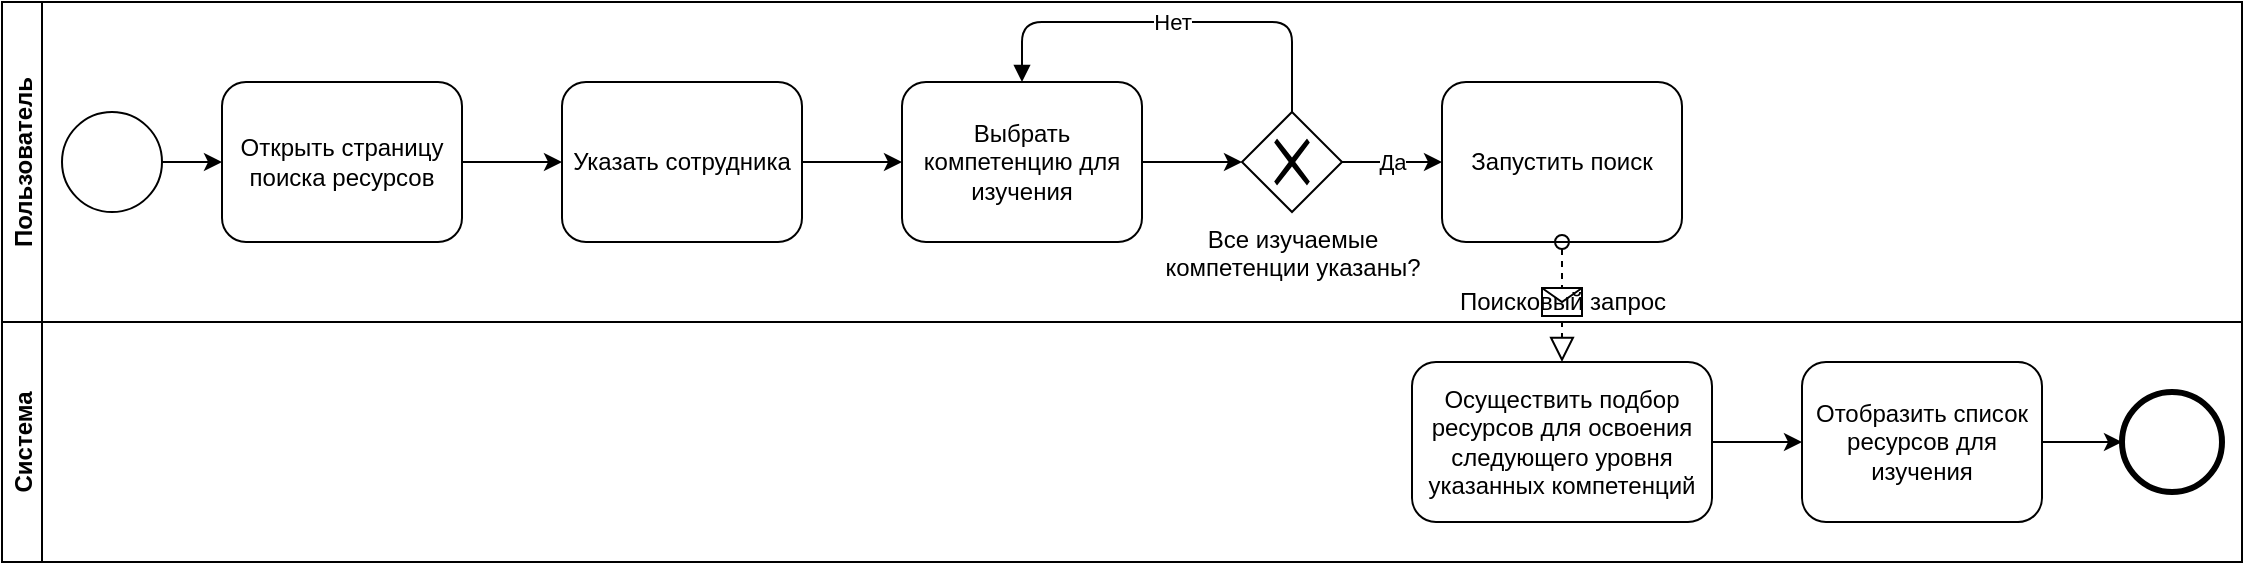 <mxfile version="13.1.3" type="device"><diagram name="Page-1" id="2a216829-ef6e-dabb-86c1-c78162f3ba2b"><mxGraphModel dx="1504" dy="688" grid="1" gridSize="10" guides="1" tooltips="1" connect="1" arrows="1" fold="1" page="1" pageScale="1" pageWidth="850" pageHeight="1100" background="#ffffff" math="0" shadow="0"><root><mxCell id="0"/><mxCell id="1" parent="0"/><mxCell id="JMd88_Rl_9LADDUFVTwa-1" value="Система" style="swimlane;startSize=20;horizontal=0;" vertex="1" parent="1"><mxGeometry x="240" y="210" width="1120" height="120" as="geometry"/></mxCell><mxCell id="JMd88_Rl_9LADDUFVTwa-20" value="" style="edgeStyle=orthogonalEdgeStyle;rounded=0;orthogonalLoop=1;jettySize=auto;html=1;" edge="1" parent="JMd88_Rl_9LADDUFVTwa-1" source="JMd88_Rl_9LADDUFVTwa-15" target="JMd88_Rl_9LADDUFVTwa-19"><mxGeometry relative="1" as="geometry"/></mxCell><mxCell id="JMd88_Rl_9LADDUFVTwa-15" value="Осуществить подбор ресурсов для освоения следующего уровня указанных компетенций" style="shape=ext;rounded=1;html=1;whiteSpace=wrap;" vertex="1" parent="JMd88_Rl_9LADDUFVTwa-1"><mxGeometry x="705" y="20" width="150" height="80" as="geometry"/></mxCell><mxCell id="JMd88_Rl_9LADDUFVTwa-22" value="" style="edgeStyle=orthogonalEdgeStyle;rounded=0;orthogonalLoop=1;jettySize=auto;html=1;" edge="1" parent="JMd88_Rl_9LADDUFVTwa-1" source="JMd88_Rl_9LADDUFVTwa-19" target="JMd88_Rl_9LADDUFVTwa-21"><mxGeometry relative="1" as="geometry"/></mxCell><mxCell id="JMd88_Rl_9LADDUFVTwa-19" value="Отобразить список ресурсов для изучения" style="shape=ext;rounded=1;html=1;whiteSpace=wrap;" vertex="1" parent="JMd88_Rl_9LADDUFVTwa-1"><mxGeometry x="900" y="20" width="120" height="80" as="geometry"/></mxCell><mxCell id="JMd88_Rl_9LADDUFVTwa-21" value="" style="shape=mxgraph.bpmn.shape;html=1;verticalLabelPosition=bottom;labelBackgroundColor=#ffffff;verticalAlign=top;align=center;perimeter=ellipsePerimeter;outlineConnect=0;outline=end;symbol=general;" vertex="1" parent="JMd88_Rl_9LADDUFVTwa-1"><mxGeometry x="1060" y="35" width="50" height="50" as="geometry"/></mxCell><mxCell id="JMd88_Rl_9LADDUFVTwa-2" value="Пользователь" style="swimlane;startSize=20;horizontal=0;" vertex="1" parent="1"><mxGeometry x="240" y="50" width="1120" height="160" as="geometry"/></mxCell><mxCell id="JMd88_Rl_9LADDUFVTwa-7" value="" style="edgeStyle=orthogonalEdgeStyle;rounded=0;orthogonalLoop=1;jettySize=auto;html=1;" edge="1" parent="JMd88_Rl_9LADDUFVTwa-2" source="JMd88_Rl_9LADDUFVTwa-3" target="JMd88_Rl_9LADDUFVTwa-4"><mxGeometry relative="1" as="geometry"/></mxCell><mxCell id="JMd88_Rl_9LADDUFVTwa-3" value="" style="shape=mxgraph.bpmn.shape;html=1;verticalLabelPosition=bottom;labelBackgroundColor=#ffffff;verticalAlign=top;align=center;perimeter=ellipsePerimeter;outlineConnect=0;outline=standard;symbol=general;" vertex="1" parent="JMd88_Rl_9LADDUFVTwa-2"><mxGeometry x="30" y="55" width="50" height="50" as="geometry"/></mxCell><mxCell id="JMd88_Rl_9LADDUFVTwa-24" value="" style="edgeStyle=orthogonalEdgeStyle;rounded=0;orthogonalLoop=1;jettySize=auto;html=1;" edge="1" parent="JMd88_Rl_9LADDUFVTwa-2" source="JMd88_Rl_9LADDUFVTwa-4" target="JMd88_Rl_9LADDUFVTwa-23"><mxGeometry relative="1" as="geometry"/></mxCell><mxCell id="JMd88_Rl_9LADDUFVTwa-4" value="Открыть страницу поиска ресурсов" style="shape=ext;rounded=1;html=1;whiteSpace=wrap;" vertex="1" parent="JMd88_Rl_9LADDUFVTwa-2"><mxGeometry x="110" y="40" width="120" height="80" as="geometry"/></mxCell><mxCell id="JMd88_Rl_9LADDUFVTwa-11" value="" style="edgeStyle=orthogonalEdgeStyle;rounded=0;orthogonalLoop=1;jettySize=auto;html=1;" edge="1" parent="JMd88_Rl_9LADDUFVTwa-2" source="JMd88_Rl_9LADDUFVTwa-8" target="JMd88_Rl_9LADDUFVTwa-10"><mxGeometry relative="1" as="geometry"/></mxCell><mxCell id="JMd88_Rl_9LADDUFVTwa-8" value="Выбрать компетенцию для изучения" style="shape=ext;rounded=1;html=1;whiteSpace=wrap;" vertex="1" parent="JMd88_Rl_9LADDUFVTwa-2"><mxGeometry x="450" y="40" width="120" height="80" as="geometry"/></mxCell><mxCell id="JMd88_Rl_9LADDUFVTwa-14" value="Да" style="edgeStyle=orthogonalEdgeStyle;rounded=0;orthogonalLoop=1;jettySize=auto;html=1;" edge="1" parent="JMd88_Rl_9LADDUFVTwa-2" source="JMd88_Rl_9LADDUFVTwa-10" target="JMd88_Rl_9LADDUFVTwa-13"><mxGeometry relative="1" as="geometry"/></mxCell><mxCell id="JMd88_Rl_9LADDUFVTwa-10" value="&lt;div&gt;Все изучаемые &lt;br&gt;&lt;/div&gt;&lt;div&gt;компетенции указаны?&lt;/div&gt;" style="shape=mxgraph.bpmn.shape;html=1;verticalLabelPosition=bottom;labelBackgroundColor=#ffffff;verticalAlign=top;align=center;perimeter=rhombusPerimeter;background=gateway;outlineConnect=0;outline=none;symbol=exclusiveGw;" vertex="1" parent="JMd88_Rl_9LADDUFVTwa-2"><mxGeometry x="620" y="55" width="50" height="50" as="geometry"/></mxCell><mxCell id="JMd88_Rl_9LADDUFVTwa-12" value="Нет" style="endArrow=block;endFill=1;endSize=6;html=1;exitX=0.5;exitY=0;exitDx=0;exitDy=0;entryX=0.5;entryY=0;entryDx=0;entryDy=0;" edge="1" parent="JMd88_Rl_9LADDUFVTwa-2" source="JMd88_Rl_9LADDUFVTwa-10" target="JMd88_Rl_9LADDUFVTwa-8"><mxGeometry width="100" relative="1" as="geometry"><mxPoint x="310" y="130" as="sourcePoint"/><mxPoint x="410" y="130" as="targetPoint"/><Array as="points"><mxPoint x="645" y="10"/><mxPoint x="510" y="10"/></Array></mxGeometry></mxCell><mxCell id="JMd88_Rl_9LADDUFVTwa-13" value="Запустить поиск" style="shape=ext;rounded=1;html=1;whiteSpace=wrap;" vertex="1" parent="JMd88_Rl_9LADDUFVTwa-2"><mxGeometry x="720" y="40" width="120" height="80" as="geometry"/></mxCell><mxCell id="JMd88_Rl_9LADDUFVTwa-25" value="" style="edgeStyle=orthogonalEdgeStyle;rounded=0;orthogonalLoop=1;jettySize=auto;html=1;" edge="1" parent="JMd88_Rl_9LADDUFVTwa-2" source="JMd88_Rl_9LADDUFVTwa-23" target="JMd88_Rl_9LADDUFVTwa-8"><mxGeometry relative="1" as="geometry"/></mxCell><mxCell id="JMd88_Rl_9LADDUFVTwa-23" value="Указать сотрудника" style="shape=ext;rounded=1;html=1;whiteSpace=wrap;" vertex="1" parent="JMd88_Rl_9LADDUFVTwa-2"><mxGeometry x="280" y="40" width="120" height="80" as="geometry"/></mxCell><mxCell id="JMd88_Rl_9LADDUFVTwa-17" value="" style="startArrow=oval;startFill=0;startSize=7;endArrow=block;endFill=0;endSize=10;dashed=1;html=1;exitX=0.5;exitY=1;exitDx=0;exitDy=0;entryX=0.5;entryY=0;entryDx=0;entryDy=0;" edge="1" parent="1" source="JMd88_Rl_9LADDUFVTwa-13" target="JMd88_Rl_9LADDUFVTwa-15"><mxGeometry relative="1" as="geometry"><mxPoint x="890" y="130" as="sourcePoint"/><mxPoint x="990" y="130" as="targetPoint"/></mxGeometry></mxCell><mxCell id="JMd88_Rl_9LADDUFVTwa-18" value="Поисковый запрос" style="shape=message;html=1;outlineConnect=0;" vertex="1" parent="JMd88_Rl_9LADDUFVTwa-17"><mxGeometry width="20" height="14" relative="1" as="geometry"><mxPoint x="-10" y="-7" as="offset"/></mxGeometry></mxCell></root></mxGraphModel></diagram></mxfile>